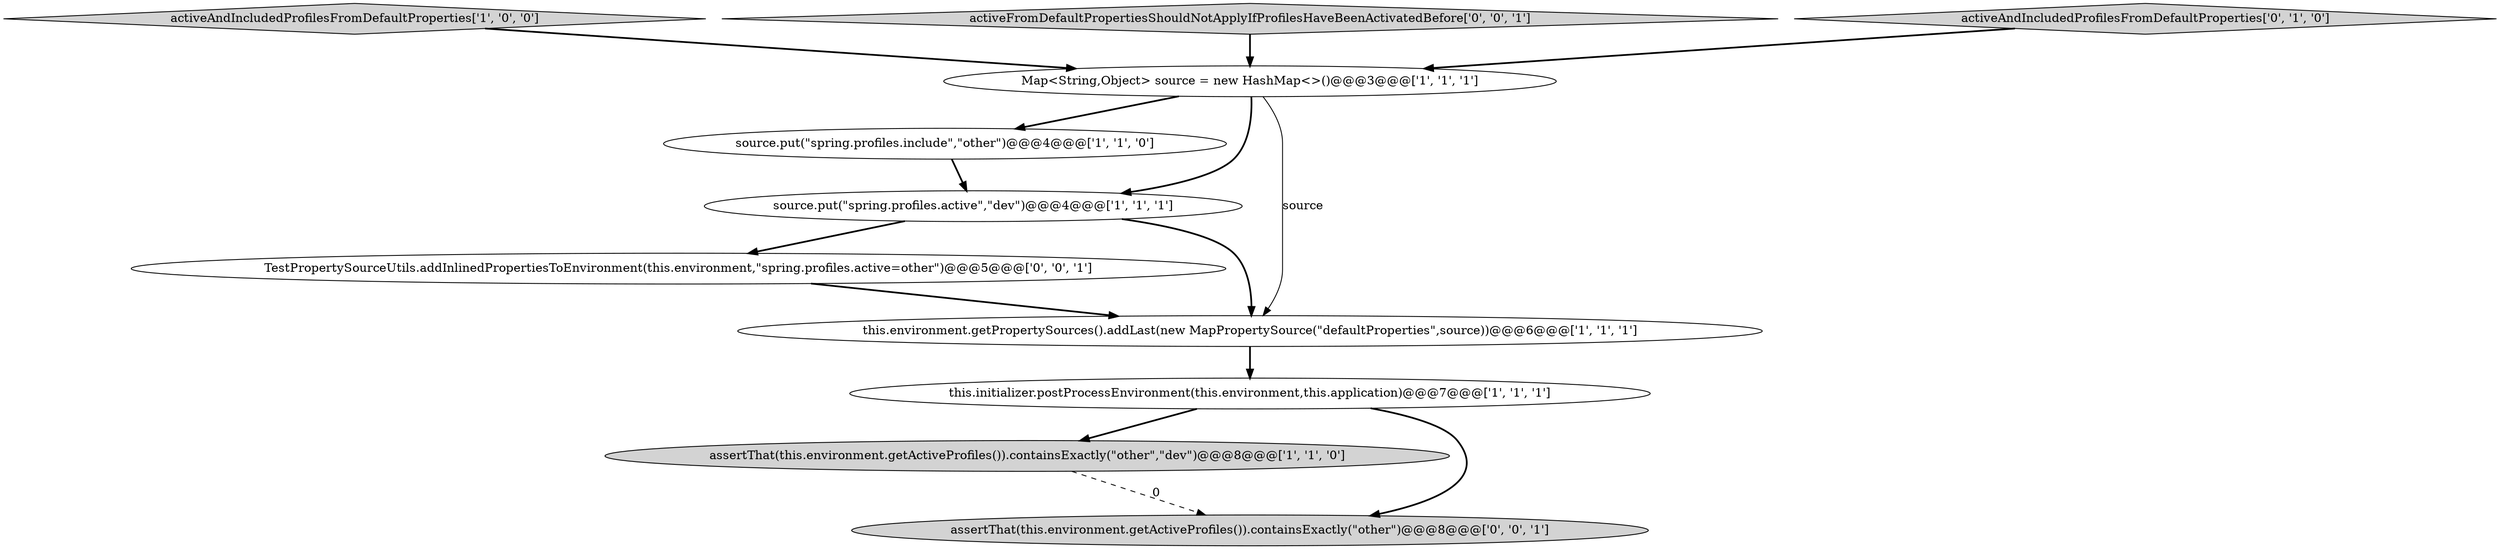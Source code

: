 digraph {
3 [style = filled, label = "assertThat(this.environment.getActiveProfiles()).containsExactly(\"other\",\"dev\")@@@8@@@['1', '1', '0']", fillcolor = lightgray, shape = ellipse image = "AAA0AAABBB1BBB"];
9 [style = filled, label = "TestPropertySourceUtils.addInlinedPropertiesToEnvironment(this.environment,\"spring.profiles.active=other\")@@@5@@@['0', '0', '1']", fillcolor = white, shape = ellipse image = "AAA0AAABBB3BBB"];
1 [style = filled, label = "Map<String,Object> source = new HashMap<>()@@@3@@@['1', '1', '1']", fillcolor = white, shape = ellipse image = "AAA0AAABBB1BBB"];
0 [style = filled, label = "source.put(\"spring.profiles.include\",\"other\")@@@4@@@['1', '1', '0']", fillcolor = white, shape = ellipse image = "AAA0AAABBB1BBB"];
5 [style = filled, label = "this.initializer.postProcessEnvironment(this.environment,this.application)@@@7@@@['1', '1', '1']", fillcolor = white, shape = ellipse image = "AAA0AAABBB1BBB"];
6 [style = filled, label = "activeAndIncludedProfilesFromDefaultProperties['1', '0', '0']", fillcolor = lightgray, shape = diamond image = "AAA0AAABBB1BBB"];
10 [style = filled, label = "assertThat(this.environment.getActiveProfiles()).containsExactly(\"other\")@@@8@@@['0', '0', '1']", fillcolor = lightgray, shape = ellipse image = "AAA0AAABBB3BBB"];
8 [style = filled, label = "activeFromDefaultPropertiesShouldNotApplyIfProfilesHaveBeenActivatedBefore['0', '0', '1']", fillcolor = lightgray, shape = diamond image = "AAA0AAABBB3BBB"];
4 [style = filled, label = "source.put(\"spring.profiles.active\",\"dev\")@@@4@@@['1', '1', '1']", fillcolor = white, shape = ellipse image = "AAA0AAABBB1BBB"];
2 [style = filled, label = "this.environment.getPropertySources().addLast(new MapPropertySource(\"defaultProperties\",source))@@@6@@@['1', '1', '1']", fillcolor = white, shape = ellipse image = "AAA0AAABBB1BBB"];
7 [style = filled, label = "activeAndIncludedProfilesFromDefaultProperties['0', '1', '0']", fillcolor = lightgray, shape = diamond image = "AAA0AAABBB2BBB"];
5->3 [style = bold, label=""];
4->9 [style = bold, label=""];
6->1 [style = bold, label=""];
5->10 [style = bold, label=""];
8->1 [style = bold, label=""];
1->4 [style = bold, label=""];
1->2 [style = solid, label="source"];
3->10 [style = dashed, label="0"];
7->1 [style = bold, label=""];
1->0 [style = bold, label=""];
4->2 [style = bold, label=""];
0->4 [style = bold, label=""];
9->2 [style = bold, label=""];
2->5 [style = bold, label=""];
}
